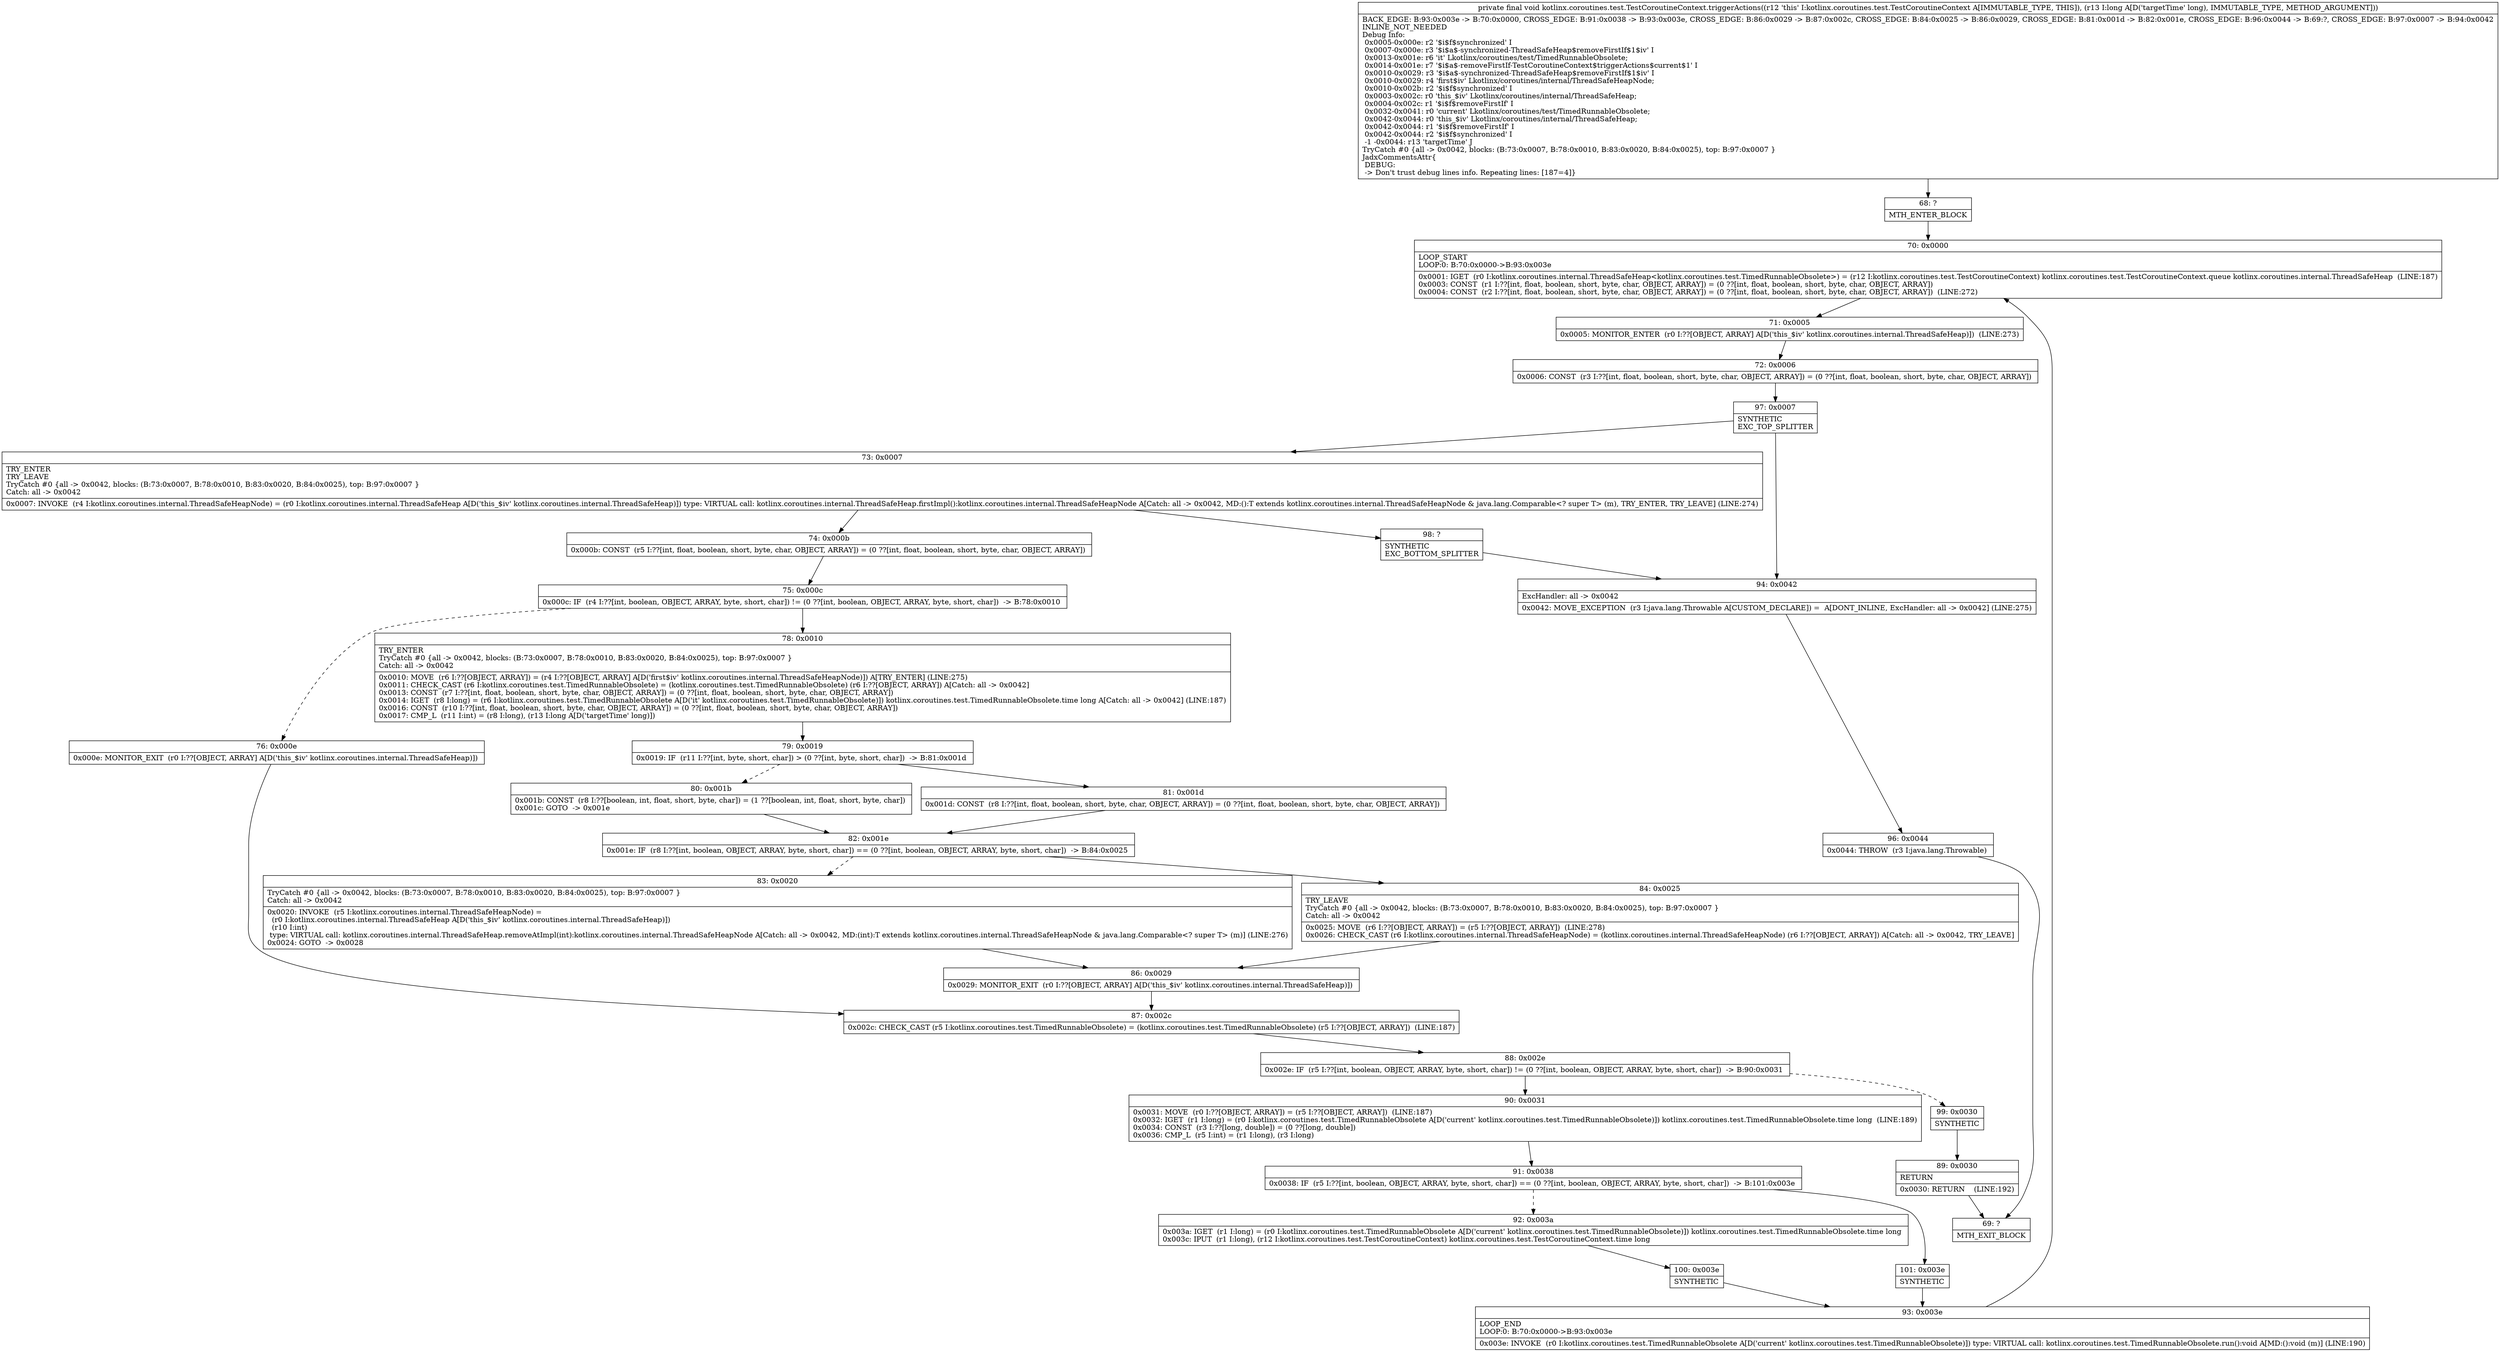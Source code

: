 digraph "CFG forkotlinx.coroutines.test.TestCoroutineContext.triggerActions(J)V" {
Node_68 [shape=record,label="{68\:\ ?|MTH_ENTER_BLOCK\l}"];
Node_70 [shape=record,label="{70\:\ 0x0000|LOOP_START\lLOOP:0: B:70:0x0000\-\>B:93:0x003e\l|0x0001: IGET  (r0 I:kotlinx.coroutines.internal.ThreadSafeHeap\<kotlinx.coroutines.test.TimedRunnableObsolete\>) = (r12 I:kotlinx.coroutines.test.TestCoroutineContext) kotlinx.coroutines.test.TestCoroutineContext.queue kotlinx.coroutines.internal.ThreadSafeHeap  (LINE:187)\l0x0003: CONST  (r1 I:??[int, float, boolean, short, byte, char, OBJECT, ARRAY]) = (0 ??[int, float, boolean, short, byte, char, OBJECT, ARRAY]) \l0x0004: CONST  (r2 I:??[int, float, boolean, short, byte, char, OBJECT, ARRAY]) = (0 ??[int, float, boolean, short, byte, char, OBJECT, ARRAY])  (LINE:272)\l}"];
Node_71 [shape=record,label="{71\:\ 0x0005|0x0005: MONITOR_ENTER  (r0 I:??[OBJECT, ARRAY] A[D('this_$iv' kotlinx.coroutines.internal.ThreadSafeHeap)])  (LINE:273)\l}"];
Node_72 [shape=record,label="{72\:\ 0x0006|0x0006: CONST  (r3 I:??[int, float, boolean, short, byte, char, OBJECT, ARRAY]) = (0 ??[int, float, boolean, short, byte, char, OBJECT, ARRAY]) \l}"];
Node_97 [shape=record,label="{97\:\ 0x0007|SYNTHETIC\lEXC_TOP_SPLITTER\l}"];
Node_73 [shape=record,label="{73\:\ 0x0007|TRY_ENTER\lTRY_LEAVE\lTryCatch #0 \{all \-\> 0x0042, blocks: (B:73:0x0007, B:78:0x0010, B:83:0x0020, B:84:0x0025), top: B:97:0x0007 \}\lCatch: all \-\> 0x0042\l|0x0007: INVOKE  (r4 I:kotlinx.coroutines.internal.ThreadSafeHeapNode) = (r0 I:kotlinx.coroutines.internal.ThreadSafeHeap A[D('this_$iv' kotlinx.coroutines.internal.ThreadSafeHeap)]) type: VIRTUAL call: kotlinx.coroutines.internal.ThreadSafeHeap.firstImpl():kotlinx.coroutines.internal.ThreadSafeHeapNode A[Catch: all \-\> 0x0042, MD:():T extends kotlinx.coroutines.internal.ThreadSafeHeapNode & java.lang.Comparable\<? super T\> (m), TRY_ENTER, TRY_LEAVE] (LINE:274)\l}"];
Node_74 [shape=record,label="{74\:\ 0x000b|0x000b: CONST  (r5 I:??[int, float, boolean, short, byte, char, OBJECT, ARRAY]) = (0 ??[int, float, boolean, short, byte, char, OBJECT, ARRAY]) \l}"];
Node_75 [shape=record,label="{75\:\ 0x000c|0x000c: IF  (r4 I:??[int, boolean, OBJECT, ARRAY, byte, short, char]) != (0 ??[int, boolean, OBJECT, ARRAY, byte, short, char])  \-\> B:78:0x0010 \l}"];
Node_76 [shape=record,label="{76\:\ 0x000e|0x000e: MONITOR_EXIT  (r0 I:??[OBJECT, ARRAY] A[D('this_$iv' kotlinx.coroutines.internal.ThreadSafeHeap)]) \l}"];
Node_87 [shape=record,label="{87\:\ 0x002c|0x002c: CHECK_CAST (r5 I:kotlinx.coroutines.test.TimedRunnableObsolete) = (kotlinx.coroutines.test.TimedRunnableObsolete) (r5 I:??[OBJECT, ARRAY])  (LINE:187)\l}"];
Node_88 [shape=record,label="{88\:\ 0x002e|0x002e: IF  (r5 I:??[int, boolean, OBJECT, ARRAY, byte, short, char]) != (0 ??[int, boolean, OBJECT, ARRAY, byte, short, char])  \-\> B:90:0x0031 \l}"];
Node_90 [shape=record,label="{90\:\ 0x0031|0x0031: MOVE  (r0 I:??[OBJECT, ARRAY]) = (r5 I:??[OBJECT, ARRAY])  (LINE:187)\l0x0032: IGET  (r1 I:long) = (r0 I:kotlinx.coroutines.test.TimedRunnableObsolete A[D('current' kotlinx.coroutines.test.TimedRunnableObsolete)]) kotlinx.coroutines.test.TimedRunnableObsolete.time long  (LINE:189)\l0x0034: CONST  (r3 I:??[long, double]) = (0 ??[long, double]) \l0x0036: CMP_L  (r5 I:int) = (r1 I:long), (r3 I:long) \l}"];
Node_91 [shape=record,label="{91\:\ 0x0038|0x0038: IF  (r5 I:??[int, boolean, OBJECT, ARRAY, byte, short, char]) == (0 ??[int, boolean, OBJECT, ARRAY, byte, short, char])  \-\> B:101:0x003e \l}"];
Node_92 [shape=record,label="{92\:\ 0x003a|0x003a: IGET  (r1 I:long) = (r0 I:kotlinx.coroutines.test.TimedRunnableObsolete A[D('current' kotlinx.coroutines.test.TimedRunnableObsolete)]) kotlinx.coroutines.test.TimedRunnableObsolete.time long \l0x003c: IPUT  (r1 I:long), (r12 I:kotlinx.coroutines.test.TestCoroutineContext) kotlinx.coroutines.test.TestCoroutineContext.time long \l}"];
Node_100 [shape=record,label="{100\:\ 0x003e|SYNTHETIC\l}"];
Node_93 [shape=record,label="{93\:\ 0x003e|LOOP_END\lLOOP:0: B:70:0x0000\-\>B:93:0x003e\l|0x003e: INVOKE  (r0 I:kotlinx.coroutines.test.TimedRunnableObsolete A[D('current' kotlinx.coroutines.test.TimedRunnableObsolete)]) type: VIRTUAL call: kotlinx.coroutines.test.TimedRunnableObsolete.run():void A[MD:():void (m)] (LINE:190)\l}"];
Node_101 [shape=record,label="{101\:\ 0x003e|SYNTHETIC\l}"];
Node_99 [shape=record,label="{99\:\ 0x0030|SYNTHETIC\l}"];
Node_89 [shape=record,label="{89\:\ 0x0030|RETURN\l|0x0030: RETURN    (LINE:192)\l}"];
Node_69 [shape=record,label="{69\:\ ?|MTH_EXIT_BLOCK\l}"];
Node_78 [shape=record,label="{78\:\ 0x0010|TRY_ENTER\lTryCatch #0 \{all \-\> 0x0042, blocks: (B:73:0x0007, B:78:0x0010, B:83:0x0020, B:84:0x0025), top: B:97:0x0007 \}\lCatch: all \-\> 0x0042\l|0x0010: MOVE  (r6 I:??[OBJECT, ARRAY]) = (r4 I:??[OBJECT, ARRAY] A[D('first$iv' kotlinx.coroutines.internal.ThreadSafeHeapNode)]) A[TRY_ENTER] (LINE:275)\l0x0011: CHECK_CAST (r6 I:kotlinx.coroutines.test.TimedRunnableObsolete) = (kotlinx.coroutines.test.TimedRunnableObsolete) (r6 I:??[OBJECT, ARRAY]) A[Catch: all \-\> 0x0042]\l0x0013: CONST  (r7 I:??[int, float, boolean, short, byte, char, OBJECT, ARRAY]) = (0 ??[int, float, boolean, short, byte, char, OBJECT, ARRAY]) \l0x0014: IGET  (r8 I:long) = (r6 I:kotlinx.coroutines.test.TimedRunnableObsolete A[D('it' kotlinx.coroutines.test.TimedRunnableObsolete)]) kotlinx.coroutines.test.TimedRunnableObsolete.time long A[Catch: all \-\> 0x0042] (LINE:187)\l0x0016: CONST  (r10 I:??[int, float, boolean, short, byte, char, OBJECT, ARRAY]) = (0 ??[int, float, boolean, short, byte, char, OBJECT, ARRAY]) \l0x0017: CMP_L  (r11 I:int) = (r8 I:long), (r13 I:long A[D('targetTime' long)]) \l}"];
Node_79 [shape=record,label="{79\:\ 0x0019|0x0019: IF  (r11 I:??[int, byte, short, char]) \> (0 ??[int, byte, short, char])  \-\> B:81:0x001d \l}"];
Node_80 [shape=record,label="{80\:\ 0x001b|0x001b: CONST  (r8 I:??[boolean, int, float, short, byte, char]) = (1 ??[boolean, int, float, short, byte, char]) \l0x001c: GOTO  \-\> 0x001e \l}"];
Node_82 [shape=record,label="{82\:\ 0x001e|0x001e: IF  (r8 I:??[int, boolean, OBJECT, ARRAY, byte, short, char]) == (0 ??[int, boolean, OBJECT, ARRAY, byte, short, char])  \-\> B:84:0x0025 \l}"];
Node_83 [shape=record,label="{83\:\ 0x0020|TryCatch #0 \{all \-\> 0x0042, blocks: (B:73:0x0007, B:78:0x0010, B:83:0x0020, B:84:0x0025), top: B:97:0x0007 \}\lCatch: all \-\> 0x0042\l|0x0020: INVOKE  (r5 I:kotlinx.coroutines.internal.ThreadSafeHeapNode) = \l  (r0 I:kotlinx.coroutines.internal.ThreadSafeHeap A[D('this_$iv' kotlinx.coroutines.internal.ThreadSafeHeap)])\l  (r10 I:int)\l type: VIRTUAL call: kotlinx.coroutines.internal.ThreadSafeHeap.removeAtImpl(int):kotlinx.coroutines.internal.ThreadSafeHeapNode A[Catch: all \-\> 0x0042, MD:(int):T extends kotlinx.coroutines.internal.ThreadSafeHeapNode & java.lang.Comparable\<? super T\> (m)] (LINE:276)\l0x0024: GOTO  \-\> 0x0028 \l}"];
Node_86 [shape=record,label="{86\:\ 0x0029|0x0029: MONITOR_EXIT  (r0 I:??[OBJECT, ARRAY] A[D('this_$iv' kotlinx.coroutines.internal.ThreadSafeHeap)]) \l}"];
Node_84 [shape=record,label="{84\:\ 0x0025|TRY_LEAVE\lTryCatch #0 \{all \-\> 0x0042, blocks: (B:73:0x0007, B:78:0x0010, B:83:0x0020, B:84:0x0025), top: B:97:0x0007 \}\lCatch: all \-\> 0x0042\l|0x0025: MOVE  (r6 I:??[OBJECT, ARRAY]) = (r5 I:??[OBJECT, ARRAY])  (LINE:278)\l0x0026: CHECK_CAST (r6 I:kotlinx.coroutines.internal.ThreadSafeHeapNode) = (kotlinx.coroutines.internal.ThreadSafeHeapNode) (r6 I:??[OBJECT, ARRAY]) A[Catch: all \-\> 0x0042, TRY_LEAVE]\l}"];
Node_81 [shape=record,label="{81\:\ 0x001d|0x001d: CONST  (r8 I:??[int, float, boolean, short, byte, char, OBJECT, ARRAY]) = (0 ??[int, float, boolean, short, byte, char, OBJECT, ARRAY]) \l}"];
Node_98 [shape=record,label="{98\:\ ?|SYNTHETIC\lEXC_BOTTOM_SPLITTER\l}"];
Node_94 [shape=record,label="{94\:\ 0x0042|ExcHandler: all \-\> 0x0042\l|0x0042: MOVE_EXCEPTION  (r3 I:java.lang.Throwable A[CUSTOM_DECLARE]) =  A[DONT_INLINE, ExcHandler: all \-\> 0x0042] (LINE:275)\l}"];
Node_96 [shape=record,label="{96\:\ 0x0044|0x0044: THROW  (r3 I:java.lang.Throwable) \l}"];
MethodNode[shape=record,label="{private final void kotlinx.coroutines.test.TestCoroutineContext.triggerActions((r12 'this' I:kotlinx.coroutines.test.TestCoroutineContext A[IMMUTABLE_TYPE, THIS]), (r13 I:long A[D('targetTime' long), IMMUTABLE_TYPE, METHOD_ARGUMENT]))  | BACK_EDGE: B:93:0x003e \-\> B:70:0x0000, CROSS_EDGE: B:91:0x0038 \-\> B:93:0x003e, CROSS_EDGE: B:86:0x0029 \-\> B:87:0x002c, CROSS_EDGE: B:84:0x0025 \-\> B:86:0x0029, CROSS_EDGE: B:81:0x001d \-\> B:82:0x001e, CROSS_EDGE: B:96:0x0044 \-\> B:69:?, CROSS_EDGE: B:97:0x0007 \-\> B:94:0x0042\lINLINE_NOT_NEEDED\lDebug Info:\l  0x0005\-0x000e: r2 '$i$f$synchronized' I\l  0x0007\-0x000e: r3 '$i$a$\-synchronized\-ThreadSafeHeap$removeFirstIf$1$iv' I\l  0x0013\-0x001e: r6 'it' Lkotlinx\/coroutines\/test\/TimedRunnableObsolete;\l  0x0014\-0x001e: r7 '$i$a$\-removeFirstIf\-TestCoroutineContext$triggerActions$current$1' I\l  0x0010\-0x0029: r3 '$i$a$\-synchronized\-ThreadSafeHeap$removeFirstIf$1$iv' I\l  0x0010\-0x0029: r4 'first$iv' Lkotlinx\/coroutines\/internal\/ThreadSafeHeapNode;\l  0x0010\-0x002b: r2 '$i$f$synchronized' I\l  0x0003\-0x002c: r0 'this_$iv' Lkotlinx\/coroutines\/internal\/ThreadSafeHeap;\l  0x0004\-0x002c: r1 '$i$f$removeFirstIf' I\l  0x0032\-0x0041: r0 'current' Lkotlinx\/coroutines\/test\/TimedRunnableObsolete;\l  0x0042\-0x0044: r0 'this_$iv' Lkotlinx\/coroutines\/internal\/ThreadSafeHeap;\l  0x0042\-0x0044: r1 '$i$f$removeFirstIf' I\l  0x0042\-0x0044: r2 '$i$f$synchronized' I\l  \-1 \-0x0044: r13 'targetTime' J\lTryCatch #0 \{all \-\> 0x0042, blocks: (B:73:0x0007, B:78:0x0010, B:83:0x0020, B:84:0x0025), top: B:97:0x0007 \}\lJadxCommentsAttr\{\l DEBUG: \l \-\> Don't trust debug lines info. Repeating lines: [187=4]\}\l}"];
MethodNode -> Node_68;Node_68 -> Node_70;
Node_70 -> Node_71;
Node_71 -> Node_72;
Node_72 -> Node_97;
Node_97 -> Node_73;
Node_97 -> Node_94;
Node_73 -> Node_74;
Node_73 -> Node_98;
Node_74 -> Node_75;
Node_75 -> Node_76[style=dashed];
Node_75 -> Node_78;
Node_76 -> Node_87;
Node_87 -> Node_88;
Node_88 -> Node_90;
Node_88 -> Node_99[style=dashed];
Node_90 -> Node_91;
Node_91 -> Node_92[style=dashed];
Node_91 -> Node_101;
Node_92 -> Node_100;
Node_100 -> Node_93;
Node_93 -> Node_70;
Node_101 -> Node_93;
Node_99 -> Node_89;
Node_89 -> Node_69;
Node_78 -> Node_79;
Node_79 -> Node_80[style=dashed];
Node_79 -> Node_81;
Node_80 -> Node_82;
Node_82 -> Node_83[style=dashed];
Node_82 -> Node_84;
Node_83 -> Node_86;
Node_86 -> Node_87;
Node_84 -> Node_86;
Node_81 -> Node_82;
Node_98 -> Node_94;
Node_94 -> Node_96;
Node_96 -> Node_69;
}

